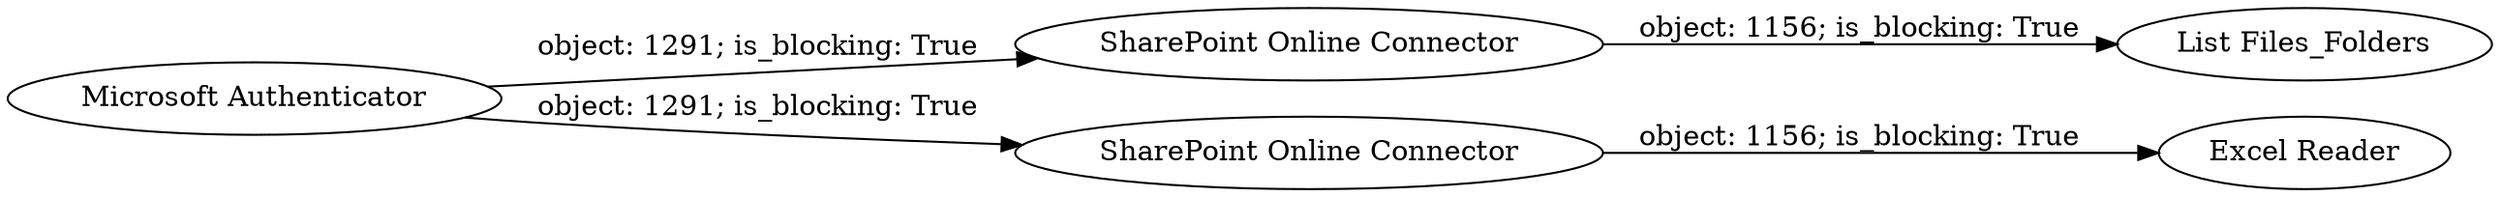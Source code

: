 digraph {
	"3132795744647311080_2" [label="SharePoint Online Connector"]
	"3132795744647311080_5" [label="List Files_Folders"]
	"3132795744647311080_3" [label="Microsoft Authenticator"]
	"3132795744647311080_6" [label="SharePoint Online Connector"]
	"3132795744647311080_4" [label="Excel Reader"]
	"3132795744647311080_3" -> "3132795744647311080_2" [label="object: 1291; is_blocking: True"]
	"3132795744647311080_3" -> "3132795744647311080_6" [label="object: 1291; is_blocking: True"]
	"3132795744647311080_2" -> "3132795744647311080_5" [label="object: 1156; is_blocking: True"]
	"3132795744647311080_6" -> "3132795744647311080_4" [label="object: 1156; is_blocking: True"]
	rankdir=LR
}
